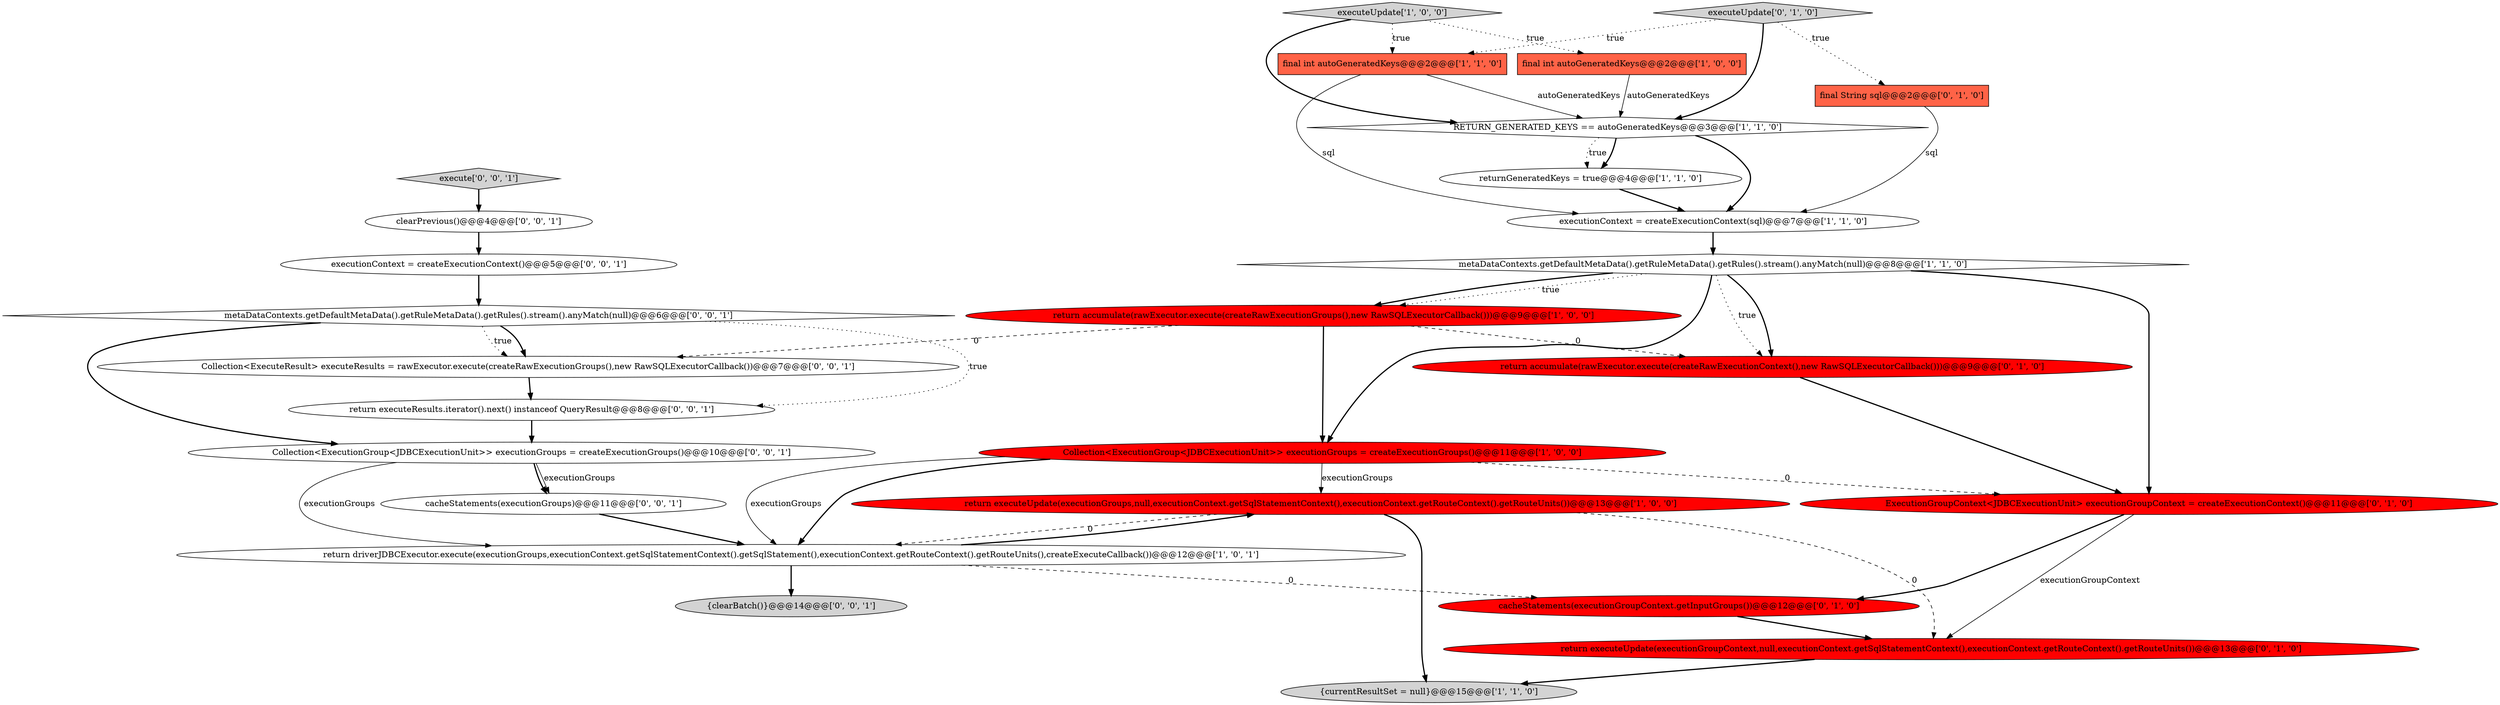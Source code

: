 digraph {
4 [style = filled, label = "return executeUpdate(executionGroups,null,executionContext.getSqlStatementContext(),executionContext.getRouteContext().getRouteUnits())@@@13@@@['1', '0', '0']", fillcolor = red, shape = ellipse image = "AAA1AAABBB1BBB"];
5 [style = filled, label = "executionContext = createExecutionContext(sql)@@@7@@@['1', '1', '0']", fillcolor = white, shape = ellipse image = "AAA0AAABBB1BBB"];
22 [style = filled, label = "execute['0', '0', '1']", fillcolor = lightgray, shape = diamond image = "AAA0AAABBB3BBB"];
1 [style = filled, label = "RETURN_GENERATED_KEYS == autoGeneratedKeys@@@3@@@['1', '1', '0']", fillcolor = white, shape = diamond image = "AAA0AAABBB1BBB"];
24 [style = filled, label = "metaDataContexts.getDefaultMetaData().getRuleMetaData().getRules().stream().anyMatch(null)@@@6@@@['0', '0', '1']", fillcolor = white, shape = diamond image = "AAA0AAABBB3BBB"];
14 [style = filled, label = "cacheStatements(executionGroupContext.getInputGroups())@@@12@@@['0', '1', '0']", fillcolor = red, shape = ellipse image = "AAA1AAABBB2BBB"];
7 [style = filled, label = "final int autoGeneratedKeys@@@2@@@['1', '1', '0']", fillcolor = tomato, shape = box image = "AAA0AAABBB1BBB"];
18 [style = filled, label = "clearPrevious()@@@4@@@['0', '0', '1']", fillcolor = white, shape = ellipse image = "AAA0AAABBB3BBB"];
2 [style = filled, label = "returnGeneratedKeys = true@@@4@@@['1', '1', '0']", fillcolor = white, shape = ellipse image = "AAA0AAABBB1BBB"];
12 [style = filled, label = "final String sql@@@2@@@['0', '1', '0']", fillcolor = tomato, shape = box image = "AAA0AAABBB2BBB"];
8 [style = filled, label = "metaDataContexts.getDefaultMetaData().getRuleMetaData().getRules().stream().anyMatch(null)@@@8@@@['1', '1', '0']", fillcolor = white, shape = diamond image = "AAA0AAABBB1BBB"];
13 [style = filled, label = "ExecutionGroupContext<JDBCExecutionUnit> executionGroupContext = createExecutionContext()@@@11@@@['0', '1', '0']", fillcolor = red, shape = ellipse image = "AAA1AAABBB2BBB"];
11 [style = filled, label = "executeUpdate['1', '0', '0']", fillcolor = lightgray, shape = diamond image = "AAA0AAABBB1BBB"];
16 [style = filled, label = "return executeUpdate(executionGroupContext,null,executionContext.getSqlStatementContext(),executionContext.getRouteContext().getRouteUnits())@@@13@@@['0', '1', '0']", fillcolor = red, shape = ellipse image = "AAA1AAABBB2BBB"];
25 [style = filled, label = "return executeResults.iterator().next() instanceof QueryResult@@@8@@@['0', '0', '1']", fillcolor = white, shape = ellipse image = "AAA0AAABBB3BBB"];
10 [style = filled, label = "Collection<ExecutionGroup<JDBCExecutionUnit>> executionGroups = createExecutionGroups()@@@11@@@['1', '0', '0']", fillcolor = red, shape = ellipse image = "AAA1AAABBB1BBB"];
9 [style = filled, label = "return accumulate(rawExecutor.execute(createRawExecutionGroups(),new RawSQLExecutorCallback()))@@@9@@@['1', '0', '0']", fillcolor = red, shape = ellipse image = "AAA1AAABBB1BBB"];
21 [style = filled, label = "executionContext = createExecutionContext()@@@5@@@['0', '0', '1']", fillcolor = white, shape = ellipse image = "AAA0AAABBB3BBB"];
17 [style = filled, label = "return accumulate(rawExecutor.execute(createRawExecutionContext(),new RawSQLExecutorCallback()))@@@9@@@['0', '1', '0']", fillcolor = red, shape = ellipse image = "AAA1AAABBB2BBB"];
20 [style = filled, label = "{clearBatch()}@@@14@@@['0', '0', '1']", fillcolor = lightgray, shape = ellipse image = "AAA0AAABBB3BBB"];
23 [style = filled, label = "Collection<ExecutionGroup<JDBCExecutionUnit>> executionGroups = createExecutionGroups()@@@10@@@['0', '0', '1']", fillcolor = white, shape = ellipse image = "AAA0AAABBB3BBB"];
0 [style = filled, label = "return driverJDBCExecutor.execute(executionGroups,executionContext.getSqlStatementContext().getSqlStatement(),executionContext.getRouteContext().getRouteUnits(),createExecuteCallback())@@@12@@@['1', '0', '1']", fillcolor = white, shape = ellipse image = "AAA0AAABBB1BBB"];
26 [style = filled, label = "cacheStatements(executionGroups)@@@11@@@['0', '0', '1']", fillcolor = white, shape = ellipse image = "AAA0AAABBB3BBB"];
15 [style = filled, label = "executeUpdate['0', '1', '0']", fillcolor = lightgray, shape = diamond image = "AAA0AAABBB2BBB"];
3 [style = filled, label = "final int autoGeneratedKeys@@@2@@@['1', '0', '0']", fillcolor = tomato, shape = box image = "AAA0AAABBB1BBB"];
19 [style = filled, label = "Collection<ExecuteResult> executeResults = rawExecutor.execute(createRawExecutionGroups(),new RawSQLExecutorCallback())@@@7@@@['0', '0', '1']", fillcolor = white, shape = ellipse image = "AAA0AAABBB3BBB"];
6 [style = filled, label = "{currentResultSet = null}@@@15@@@['1', '1', '0']", fillcolor = lightgray, shape = ellipse image = "AAA0AAABBB1BBB"];
1->5 [style = bold, label=""];
11->7 [style = dotted, label="true"];
14->16 [style = bold, label=""];
5->8 [style = bold, label=""];
8->10 [style = bold, label=""];
24->19 [style = bold, label=""];
4->16 [style = dashed, label="0"];
24->25 [style = dotted, label="true"];
4->6 [style = bold, label=""];
11->1 [style = bold, label=""];
25->23 [style = bold, label=""];
12->5 [style = solid, label="sql"];
16->6 [style = bold, label=""];
8->17 [style = dotted, label="true"];
23->26 [style = bold, label=""];
4->0 [style = dashed, label="0"];
21->24 [style = bold, label=""];
9->10 [style = bold, label=""];
10->13 [style = dashed, label="0"];
15->7 [style = dotted, label="true"];
24->23 [style = bold, label=""];
23->0 [style = solid, label="executionGroups"];
19->25 [style = bold, label=""];
9->19 [style = dashed, label="0"];
8->17 [style = bold, label=""];
0->14 [style = dashed, label="0"];
7->5 [style = solid, label="sql"];
26->0 [style = bold, label=""];
22->18 [style = bold, label=""];
0->4 [style = bold, label=""];
15->1 [style = bold, label=""];
9->17 [style = dashed, label="0"];
10->0 [style = bold, label=""];
13->16 [style = solid, label="executionGroupContext"];
8->9 [style = bold, label=""];
3->1 [style = solid, label="autoGeneratedKeys"];
10->0 [style = solid, label="executionGroups"];
23->26 [style = solid, label="executionGroups"];
15->12 [style = dotted, label="true"];
10->4 [style = solid, label="executionGroups"];
24->19 [style = dotted, label="true"];
1->2 [style = bold, label=""];
17->13 [style = bold, label=""];
0->20 [style = bold, label=""];
8->9 [style = dotted, label="true"];
18->21 [style = bold, label=""];
1->2 [style = dotted, label="true"];
11->3 [style = dotted, label="true"];
13->14 [style = bold, label=""];
8->13 [style = bold, label=""];
2->5 [style = bold, label=""];
7->1 [style = solid, label="autoGeneratedKeys"];
}
